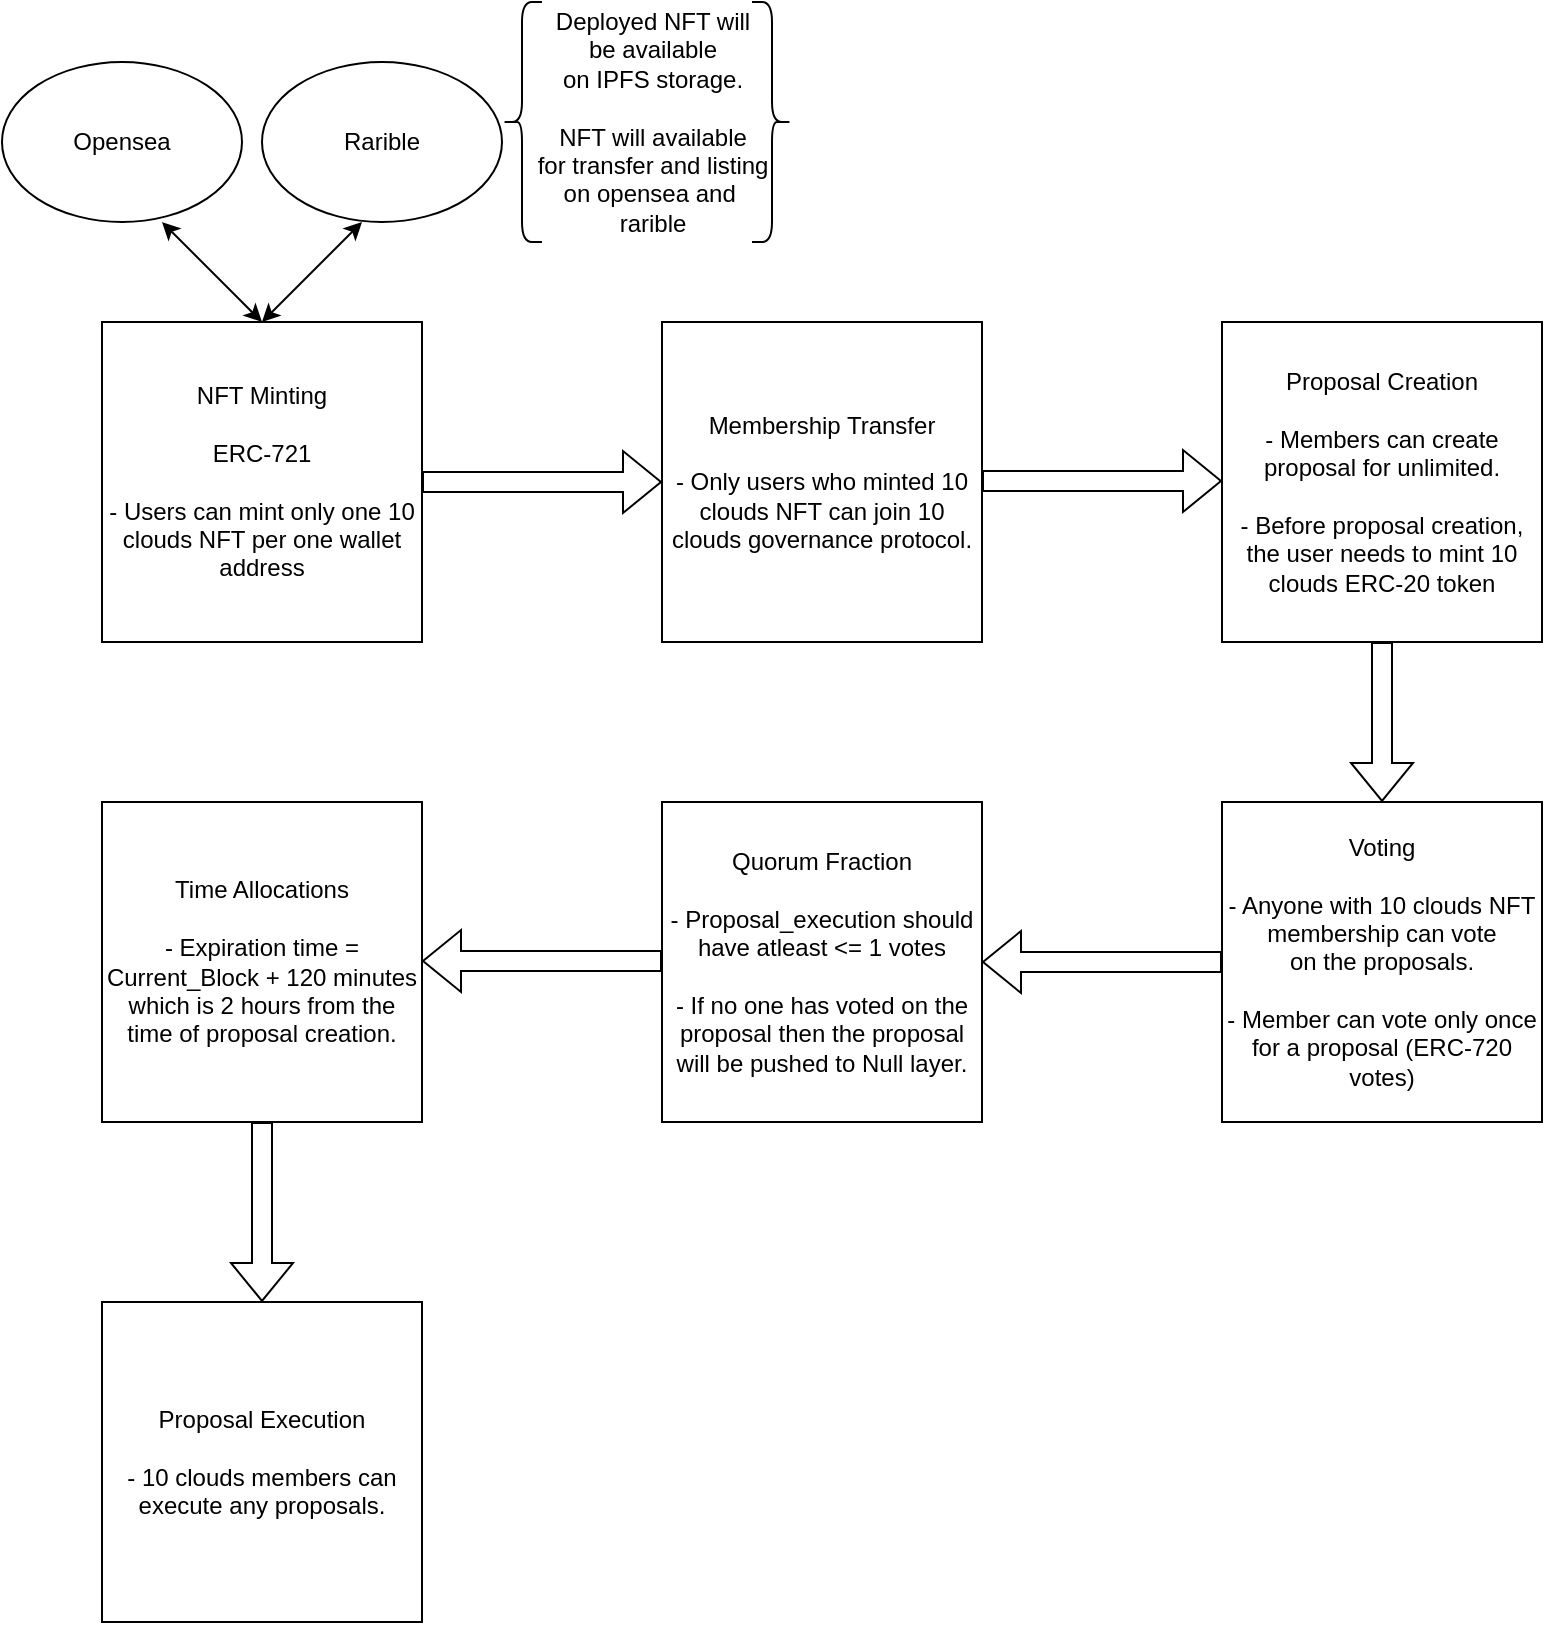 <mxfile version="17.4.0" type="device"><diagram id="9Cn5055gM2SgxzALKfFq" name="Page-1"><mxGraphModel dx="1278" dy="579" grid="1" gridSize="10" guides="1" tooltips="1" connect="1" arrows="1" fold="1" page="1" pageScale="1" pageWidth="850" pageHeight="1100" math="0" shadow="0"><root><mxCell id="0"/><mxCell id="1" parent="0"/><mxCell id="1qz3hmxNXJILE1yuWxte-1" value="NFT Minting&lt;br&gt;&lt;br&gt;ERC-721&lt;br&gt;&lt;br&gt;- Users can mint only one 10 clouds NFT per one wallet address" style="whiteSpace=wrap;html=1;aspect=fixed;" vertex="1" parent="1"><mxGeometry x="80" y="200" width="160" height="160" as="geometry"/></mxCell><mxCell id="1qz3hmxNXJILE1yuWxte-2" value="Voting&lt;br&gt;&lt;br&gt;- Anyone with 10 clouds NFT&lt;br&gt;membership can vote&lt;br&gt;on the proposals.&lt;br&gt;&lt;br&gt;- Member can vote only once&lt;br&gt;for a proposal (ERC-720 votes)" style="whiteSpace=wrap;html=1;aspect=fixed;" vertex="1" parent="1"><mxGeometry x="640" y="440" width="160" height="160" as="geometry"/></mxCell><mxCell id="1qz3hmxNXJILE1yuWxte-3" value="Membership Transfer&lt;br&gt;&lt;br&gt;- Only users who minted 10 clouds NFT can join 10 clouds governance protocol." style="whiteSpace=wrap;html=1;aspect=fixed;" vertex="1" parent="1"><mxGeometry x="360" y="200" width="160" height="160" as="geometry"/></mxCell><mxCell id="1qz3hmxNXJILE1yuWxte-4" value="Proposal Creation&lt;br&gt;&lt;br&gt;- Members can create proposal for unlimited.&lt;br&gt;&lt;br&gt;- Before proposal creation, the user needs to mint 10 clouds ERC-20 token" style="whiteSpace=wrap;html=1;aspect=fixed;" vertex="1" parent="1"><mxGeometry x="640" y="200" width="160" height="160" as="geometry"/></mxCell><mxCell id="1qz3hmxNXJILE1yuWxte-5" value="Quorum Fraction&lt;br&gt;&lt;br&gt;- Proposal_execution should have atleast &amp;lt;= 1 votes&lt;br&gt;&lt;br&gt;- If no one has voted on the proposal then the proposal will be pushed to Null layer." style="whiteSpace=wrap;html=1;aspect=fixed;" vertex="1" parent="1"><mxGeometry x="360" y="440" width="160" height="160" as="geometry"/></mxCell><mxCell id="1qz3hmxNXJILE1yuWxte-6" value="Time Allocations&lt;br&gt;&lt;br&gt;- Expiration time = Current_Block + 120 minutes&lt;br&gt;which is 2 hours from the time of proposal creation." style="whiteSpace=wrap;html=1;aspect=fixed;" vertex="1" parent="1"><mxGeometry x="80" y="440" width="160" height="160" as="geometry"/></mxCell><mxCell id="1qz3hmxNXJILE1yuWxte-7" value="" style="shape=flexArrow;endArrow=classic;html=1;rounded=0;exitX=1;exitY=0.5;exitDx=0;exitDy=0;entryX=0;entryY=0.5;entryDx=0;entryDy=0;" edge="1" parent="1" source="1qz3hmxNXJILE1yuWxte-1" target="1qz3hmxNXJILE1yuWxte-3"><mxGeometry width="50" height="50" relative="1" as="geometry"><mxPoint x="400" y="420" as="sourcePoint"/><mxPoint x="450" y="370" as="targetPoint"/></mxGeometry></mxCell><mxCell id="1qz3hmxNXJILE1yuWxte-8" value="" style="shape=flexArrow;endArrow=classic;html=1;rounded=0;exitX=1;exitY=0.5;exitDx=0;exitDy=0;entryX=0;entryY=0.5;entryDx=0;entryDy=0;" edge="1" parent="1"><mxGeometry width="50" height="50" relative="1" as="geometry"><mxPoint x="520" y="279.5" as="sourcePoint"/><mxPoint x="640" y="279.5" as="targetPoint"/></mxGeometry></mxCell><mxCell id="1qz3hmxNXJILE1yuWxte-9" value="" style="shape=flexArrow;endArrow=classic;html=1;rounded=0;exitX=0.5;exitY=1;exitDx=0;exitDy=0;entryX=0.5;entryY=0;entryDx=0;entryDy=0;" edge="1" parent="1" source="1qz3hmxNXJILE1yuWxte-4" target="1qz3hmxNXJILE1yuWxte-2"><mxGeometry width="50" height="50" relative="1" as="geometry"><mxPoint x="720" y="440" as="sourcePoint"/><mxPoint x="770" y="390" as="targetPoint"/></mxGeometry></mxCell><mxCell id="1qz3hmxNXJILE1yuWxte-11" value="" style="endArrow=classic;startArrow=classic;html=1;rounded=0;" edge="1" parent="1"><mxGeometry width="50" height="50" relative="1" as="geometry"><mxPoint x="160" y="200" as="sourcePoint"/><mxPoint x="110" y="150" as="targetPoint"/></mxGeometry></mxCell><mxCell id="1qz3hmxNXJILE1yuWxte-12" value="" style="endArrow=classic;startArrow=classic;html=1;rounded=0;" edge="1" parent="1"><mxGeometry width="50" height="50" relative="1" as="geometry"><mxPoint x="160" y="200" as="sourcePoint"/><mxPoint x="210" y="150" as="targetPoint"/></mxGeometry></mxCell><mxCell id="1qz3hmxNXJILE1yuWxte-15" value="Opensea" style="ellipse;whiteSpace=wrap;html=1;" vertex="1" parent="1"><mxGeometry x="30" y="70" width="120" height="80" as="geometry"/></mxCell><mxCell id="1qz3hmxNXJILE1yuWxte-16" value="Rarible" style="ellipse;whiteSpace=wrap;html=1;" vertex="1" parent="1"><mxGeometry x="160" y="70" width="120" height="80" as="geometry"/></mxCell><mxCell id="1qz3hmxNXJILE1yuWxte-18" value="" style="shape=curlyBracket;whiteSpace=wrap;html=1;rounded=1;" vertex="1" parent="1"><mxGeometry x="280" y="40" width="20" height="120" as="geometry"/></mxCell><mxCell id="1qz3hmxNXJILE1yuWxte-19" value="" style="shape=curlyBracket;whiteSpace=wrap;html=1;rounded=1;flipH=1;" vertex="1" parent="1"><mxGeometry x="405" y="40" width="20" height="120" as="geometry"/></mxCell><mxCell id="1qz3hmxNXJILE1yuWxte-20" value="Deployed NFT will &lt;br&gt;be available &lt;br&gt;on IPFS storage.&lt;br&gt;&lt;br&gt;NFT will available &lt;br&gt;for transfer and listing&lt;br&gt;on opensea and&amp;nbsp;&lt;br&gt;rarible" style="text;html=1;align=center;verticalAlign=middle;resizable=0;points=[];autosize=1;strokeColor=none;fillColor=none;" vertex="1" parent="1"><mxGeometry x="290" y="40" width="130" height="120" as="geometry"/></mxCell><mxCell id="1qz3hmxNXJILE1yuWxte-23" value="" style="shape=flexArrow;endArrow=classic;html=1;rounded=0;entryX=1;entryY=0.5;entryDx=0;entryDy=0;exitX=0;exitY=0.5;exitDx=0;exitDy=0;" edge="1" parent="1" source="1qz3hmxNXJILE1yuWxte-2" target="1qz3hmxNXJILE1yuWxte-5"><mxGeometry width="50" height="50" relative="1" as="geometry"><mxPoint x="630" y="530" as="sourcePoint"/><mxPoint x="610" y="490" as="targetPoint"/></mxGeometry></mxCell><mxCell id="1qz3hmxNXJILE1yuWxte-24" value="" style="shape=flexArrow;endArrow=classic;html=1;rounded=0;entryX=1;entryY=0.5;entryDx=0;entryDy=0;exitX=0;exitY=0.5;exitDx=0;exitDy=0;" edge="1" parent="1"><mxGeometry width="50" height="50" relative="1" as="geometry"><mxPoint x="360" y="519.5" as="sourcePoint"/><mxPoint x="240" y="519.5" as="targetPoint"/></mxGeometry></mxCell><mxCell id="1qz3hmxNXJILE1yuWxte-25" value="" style="shape=flexArrow;endArrow=classic;html=1;rounded=0;exitX=0.5;exitY=1;exitDx=0;exitDy=0;" edge="1" parent="1" source="1qz3hmxNXJILE1yuWxte-6"><mxGeometry width="50" height="50" relative="1" as="geometry"><mxPoint x="170" y="610" as="sourcePoint"/><mxPoint x="160" y="690" as="targetPoint"/></mxGeometry></mxCell><mxCell id="1qz3hmxNXJILE1yuWxte-26" value="Proposal Execution&lt;br&gt;&lt;br&gt;- 10 clouds members can execute any proposals." style="whiteSpace=wrap;html=1;aspect=fixed;" vertex="1" parent="1"><mxGeometry x="80" y="690" width="160" height="160" as="geometry"/></mxCell></root></mxGraphModel></diagram></mxfile>
